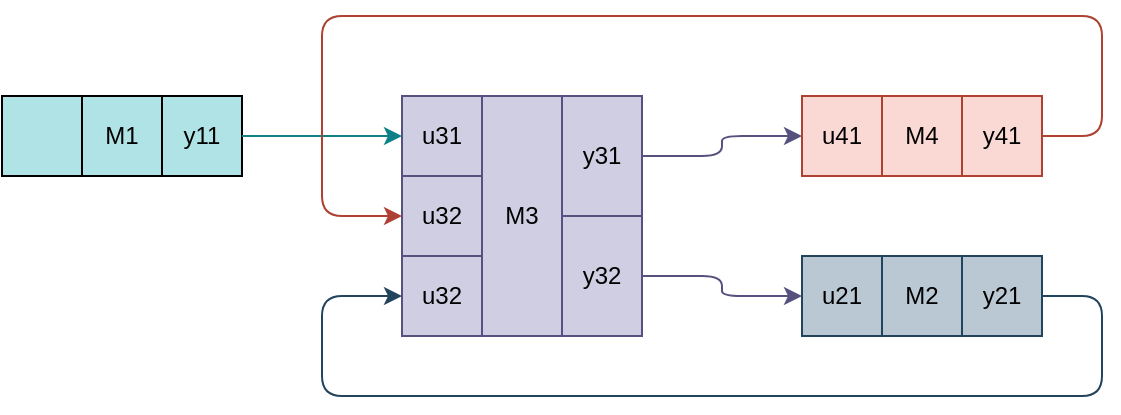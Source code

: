 <mxfile version="24.8.3">
  <diagram name="Pagina-1" id="zBFYCe5BBtL1x1ClUltB">
    <mxGraphModel dx="714" dy="374" grid="1" gridSize="10" guides="1" tooltips="1" connect="1" arrows="1" fold="1" page="1" pageScale="1" pageWidth="827" pageHeight="1169" math="0" shadow="0">
      <root>
        <mxCell id="0" />
        <mxCell id="1" parent="0" />
        <mxCell id="_zq4uGwuyrluYTI04g53-21" value="" style="group;fillColor=#b0e3e6;strokeColor=#0e8088;" vertex="1" connectable="0" parent="1">
          <mxGeometry x="120" y="220" width="120" height="40" as="geometry" />
        </mxCell>
        <mxCell id="_zq4uGwuyrluYTI04g53-16" value="" style="whiteSpace=wrap;html=1;aspect=fixed;fillColor=none;" vertex="1" parent="_zq4uGwuyrluYTI04g53-21">
          <mxGeometry width="40" height="40" as="geometry" />
        </mxCell>
        <mxCell id="_zq4uGwuyrluYTI04g53-18" value="M1" style="whiteSpace=wrap;html=1;aspect=fixed;fillColor=none;" vertex="1" parent="_zq4uGwuyrluYTI04g53-21">
          <mxGeometry x="40" width="40" height="40" as="geometry" />
        </mxCell>
        <mxCell id="_zq4uGwuyrluYTI04g53-19" value="y11" style="whiteSpace=wrap;html=1;aspect=fixed;fillColor=none;" vertex="1" parent="_zq4uGwuyrluYTI04g53-21">
          <mxGeometry x="80" width="40" height="40" as="geometry" />
        </mxCell>
        <mxCell id="_zq4uGwuyrluYTI04g53-28" value="" style="group;fillColor=#d0cee2;strokeColor=#56517e;" vertex="1" connectable="0" parent="1">
          <mxGeometry x="320" y="220" width="120" height="120" as="geometry" />
        </mxCell>
        <mxCell id="_zq4uGwuyrluYTI04g53-20" value="u31" style="whiteSpace=wrap;html=1;aspect=fixed;fillColor=#d0cee2;strokeColor=#56517e;" vertex="1" parent="_zq4uGwuyrluYTI04g53-28">
          <mxGeometry width="40" height="40" as="geometry" />
        </mxCell>
        <mxCell id="_zq4uGwuyrluYTI04g53-22" value="u32" style="whiteSpace=wrap;html=1;aspect=fixed;fillColor=#d0cee2;strokeColor=#56517e;" vertex="1" parent="_zq4uGwuyrluYTI04g53-28">
          <mxGeometry y="40" width="40" height="40" as="geometry" />
        </mxCell>
        <mxCell id="_zq4uGwuyrluYTI04g53-23" value="u32" style="whiteSpace=wrap;html=1;aspect=fixed;fillColor=#d0cee2;strokeColor=#56517e;" vertex="1" parent="_zq4uGwuyrluYTI04g53-28">
          <mxGeometry y="80" width="40" height="40" as="geometry" />
        </mxCell>
        <mxCell id="_zq4uGwuyrluYTI04g53-25" value="M3" style="rounded=0;whiteSpace=wrap;html=1;fillColor=#d0cee2;strokeColor=#56517e;" vertex="1" parent="_zq4uGwuyrluYTI04g53-28">
          <mxGeometry x="40" width="40" height="120" as="geometry" />
        </mxCell>
        <mxCell id="_zq4uGwuyrluYTI04g53-26" value="y31" style="rounded=0;whiteSpace=wrap;html=1;fillColor=#d0cee2;strokeColor=#56517e;" vertex="1" parent="_zq4uGwuyrluYTI04g53-28">
          <mxGeometry x="80" width="40" height="60" as="geometry" />
        </mxCell>
        <mxCell id="_zq4uGwuyrluYTI04g53-27" value="y32" style="rounded=0;whiteSpace=wrap;html=1;fillColor=#d0cee2;strokeColor=#56517e;" vertex="1" parent="_zq4uGwuyrluYTI04g53-28">
          <mxGeometry x="80" y="60" width="40" height="60" as="geometry" />
        </mxCell>
        <mxCell id="_zq4uGwuyrluYTI04g53-29" value="" style="group;fillColor=#fad9d5;strokeColor=#ae4132;" vertex="1" connectable="0" parent="1">
          <mxGeometry x="520" y="220" width="120" height="40" as="geometry" />
        </mxCell>
        <mxCell id="_zq4uGwuyrluYTI04g53-30" value="u41" style="whiteSpace=wrap;html=1;aspect=fixed;fillColor=#fad9d5;strokeColor=#ae4132;" vertex="1" parent="_zq4uGwuyrluYTI04g53-29">
          <mxGeometry width="40" height="40" as="geometry" />
        </mxCell>
        <mxCell id="_zq4uGwuyrluYTI04g53-31" value="M4" style="whiteSpace=wrap;html=1;aspect=fixed;fillColor=#fad9d5;strokeColor=#ae4132;" vertex="1" parent="_zq4uGwuyrluYTI04g53-29">
          <mxGeometry x="40" width="40" height="40" as="geometry" />
        </mxCell>
        <mxCell id="_zq4uGwuyrluYTI04g53-32" value="y41" style="whiteSpace=wrap;html=1;aspect=fixed;fillColor=#fad9d5;strokeColor=#ae4132;" vertex="1" parent="_zq4uGwuyrluYTI04g53-29">
          <mxGeometry x="80" width="40" height="40" as="geometry" />
        </mxCell>
        <mxCell id="_zq4uGwuyrluYTI04g53-33" value="" style="group;fillColor=#bac8d3;strokeColor=#23445d;" vertex="1" connectable="0" parent="1">
          <mxGeometry x="520" y="300" width="120" height="40" as="geometry" />
        </mxCell>
        <mxCell id="_zq4uGwuyrluYTI04g53-34" value="u21" style="whiteSpace=wrap;html=1;aspect=fixed;fillColor=#bac8d3;strokeColor=#23445d;" vertex="1" parent="_zq4uGwuyrluYTI04g53-33">
          <mxGeometry width="40" height="40" as="geometry" />
        </mxCell>
        <mxCell id="_zq4uGwuyrluYTI04g53-35" value="M2" style="whiteSpace=wrap;html=1;aspect=fixed;fillColor=#bac8d3;strokeColor=#23445d;" vertex="1" parent="_zq4uGwuyrluYTI04g53-33">
          <mxGeometry x="40" width="40" height="40" as="geometry" />
        </mxCell>
        <mxCell id="_zq4uGwuyrluYTI04g53-36" value="y21" style="whiteSpace=wrap;html=1;aspect=fixed;fillColor=#bac8d3;strokeColor=#23445d;" vertex="1" parent="_zq4uGwuyrluYTI04g53-33">
          <mxGeometry x="80" width="40" height="40" as="geometry" />
        </mxCell>
        <mxCell id="_zq4uGwuyrluYTI04g53-37" style="edgeStyle=orthogonalEdgeStyle;rounded=0;orthogonalLoop=1;jettySize=auto;html=1;entryX=0;entryY=0.5;entryDx=0;entryDy=0;fillColor=#b0e3e6;strokeColor=#0e8088;" edge="1" parent="1" source="_zq4uGwuyrluYTI04g53-19" target="_zq4uGwuyrluYTI04g53-20">
          <mxGeometry relative="1" as="geometry" />
        </mxCell>
        <mxCell id="_zq4uGwuyrluYTI04g53-38" style="edgeStyle=orthogonalEdgeStyle;rounded=1;orthogonalLoop=1;jettySize=auto;html=1;entryX=0;entryY=0.5;entryDx=0;entryDy=0;curved=0;fillColor=#d0cee2;strokeColor=#56517e;" edge="1" parent="1" source="_zq4uGwuyrluYTI04g53-26" target="_zq4uGwuyrluYTI04g53-30">
          <mxGeometry relative="1" as="geometry" />
        </mxCell>
        <mxCell id="_zq4uGwuyrluYTI04g53-39" style="edgeStyle=orthogonalEdgeStyle;rounded=1;orthogonalLoop=1;jettySize=auto;html=1;entryX=0;entryY=0.5;entryDx=0;entryDy=0;curved=0;fillColor=#d0cee2;strokeColor=#56517e;" edge="1" parent="1" source="_zq4uGwuyrluYTI04g53-27" target="_zq4uGwuyrluYTI04g53-34">
          <mxGeometry relative="1" as="geometry" />
        </mxCell>
        <mxCell id="_zq4uGwuyrluYTI04g53-40" style="edgeStyle=orthogonalEdgeStyle;rounded=1;orthogonalLoop=1;jettySize=auto;html=1;entryX=0;entryY=0.5;entryDx=0;entryDy=0;curved=0;fillColor=#bac8d3;strokeColor=#23445d;" edge="1" parent="1" source="_zq4uGwuyrluYTI04g53-36" target="_zq4uGwuyrluYTI04g53-23">
          <mxGeometry relative="1" as="geometry">
            <Array as="points">
              <mxPoint x="670" y="320" />
              <mxPoint x="670" y="370" />
              <mxPoint x="280" y="370" />
              <mxPoint x="280" y="320" />
            </Array>
          </mxGeometry>
        </mxCell>
        <mxCell id="_zq4uGwuyrluYTI04g53-41" style="edgeStyle=orthogonalEdgeStyle;rounded=1;orthogonalLoop=1;jettySize=auto;html=1;entryX=0;entryY=0.5;entryDx=0;entryDy=0;curved=0;fillColor=#fad9d5;strokeColor=#ae4132;" edge="1" parent="1" source="_zq4uGwuyrluYTI04g53-32" target="_zq4uGwuyrluYTI04g53-22">
          <mxGeometry relative="1" as="geometry">
            <Array as="points">
              <mxPoint x="670" y="240" />
              <mxPoint x="670" y="180" />
              <mxPoint x="280" y="180" />
              <mxPoint x="280" y="280" />
            </Array>
          </mxGeometry>
        </mxCell>
      </root>
    </mxGraphModel>
  </diagram>
</mxfile>
